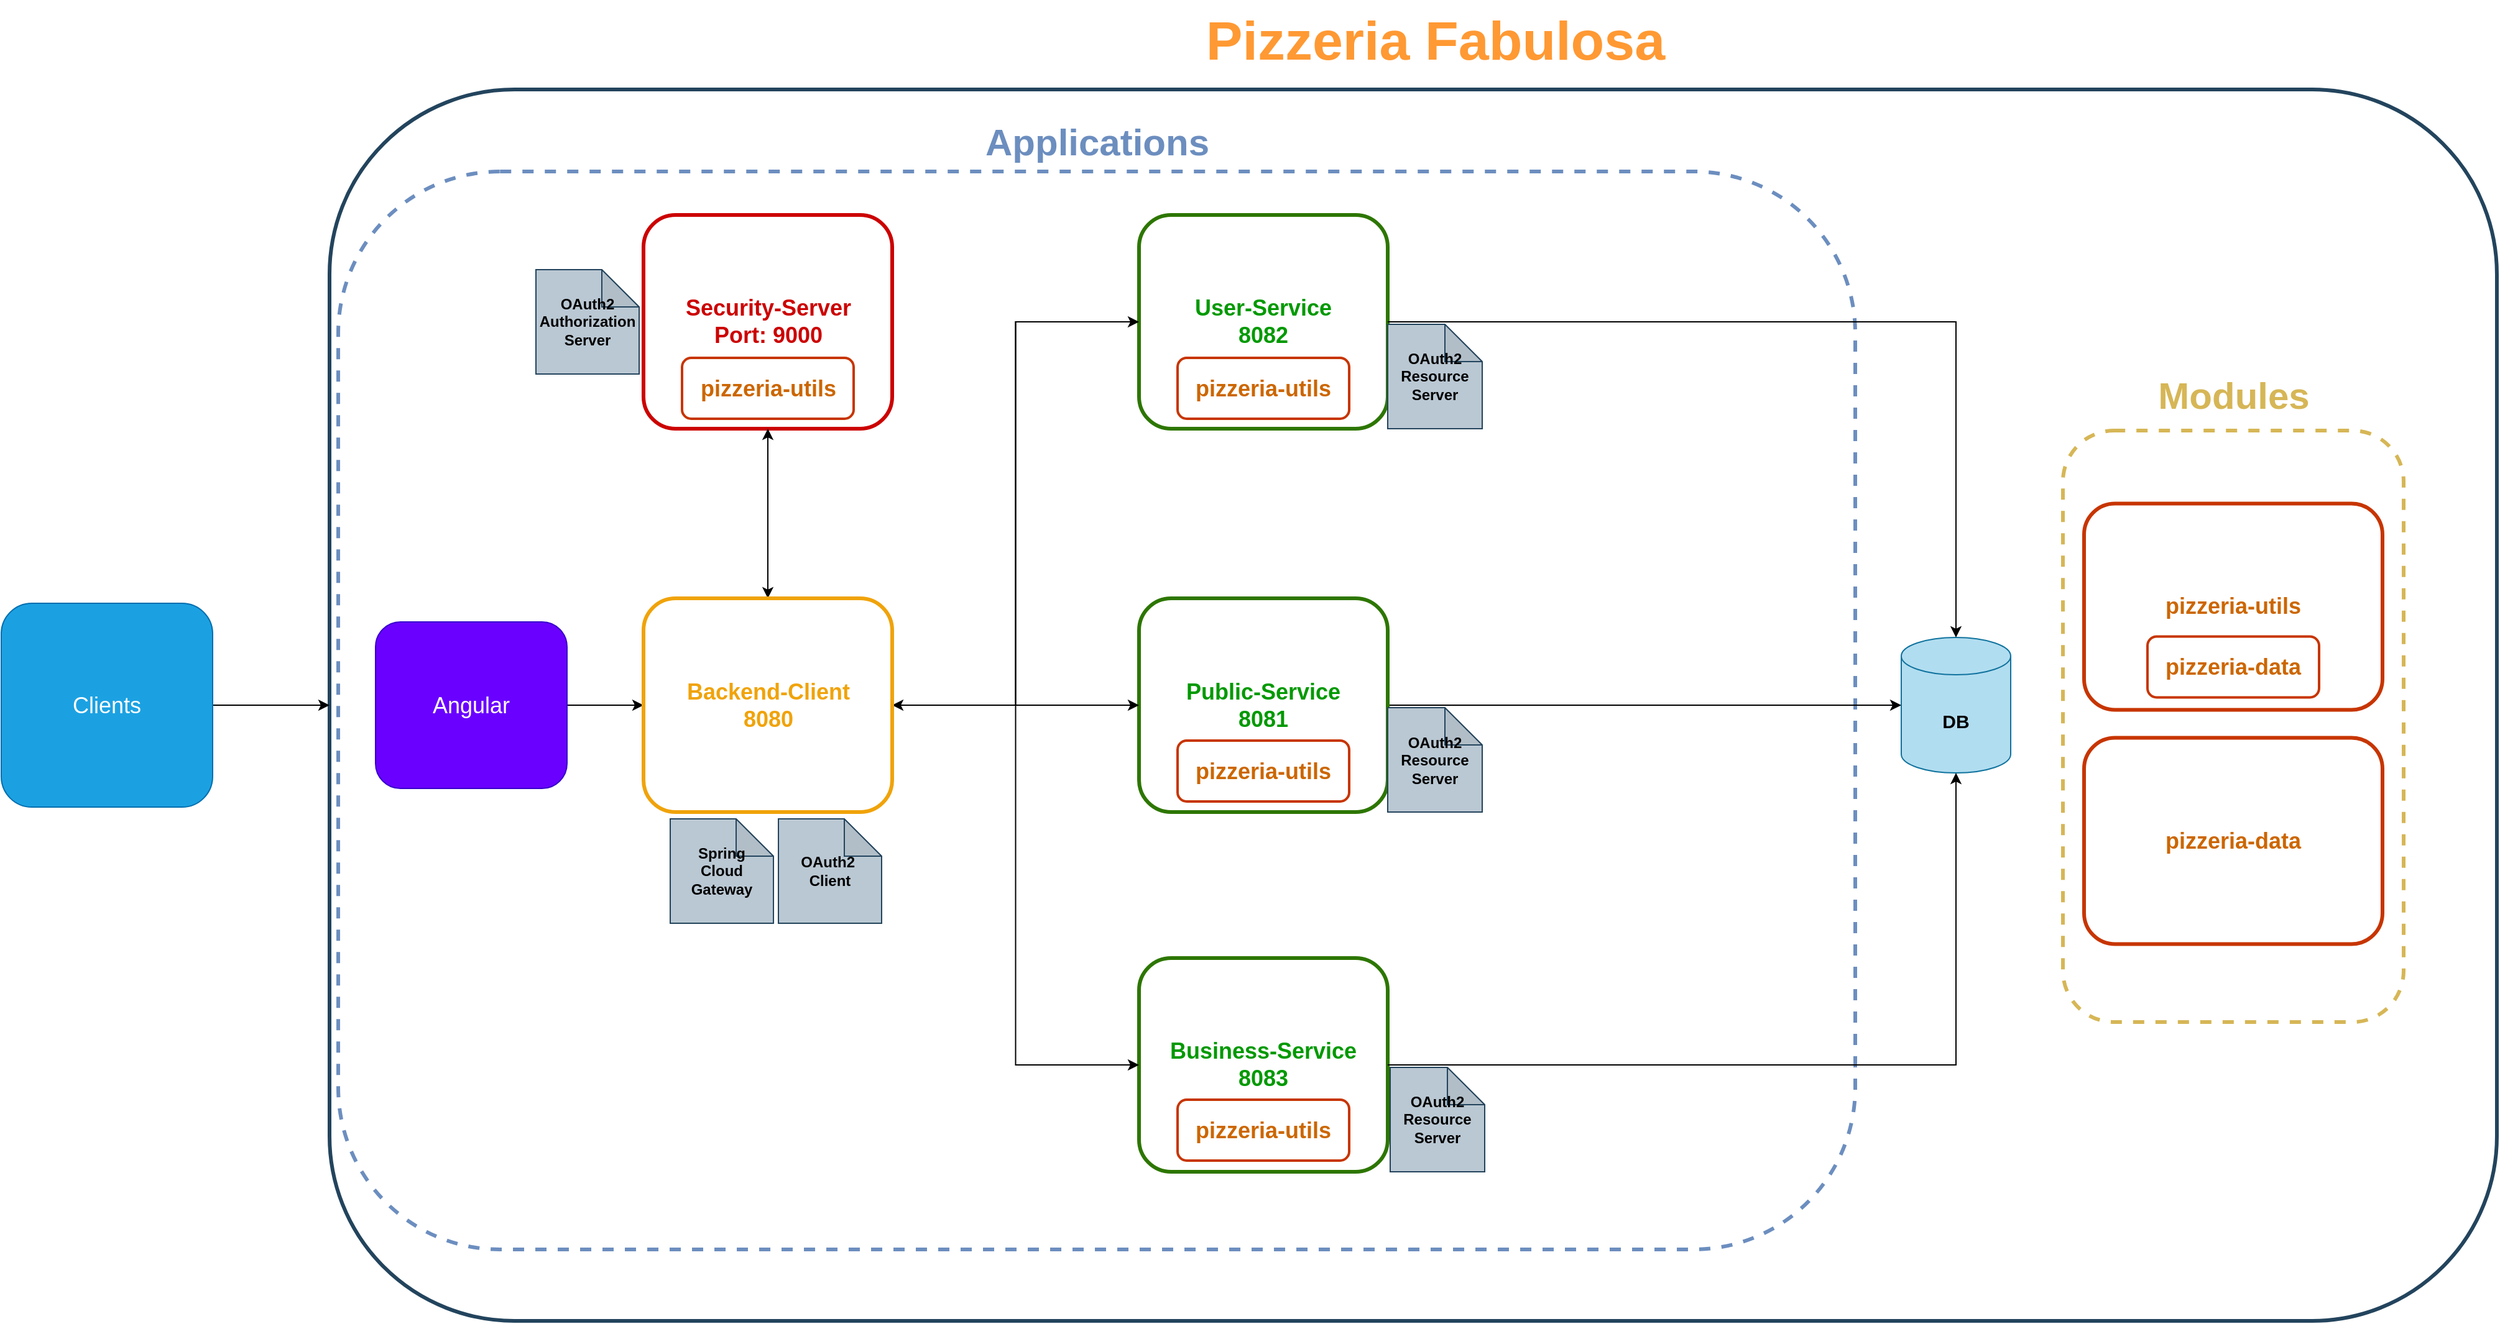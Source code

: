 <mxfile version="26.1.1">
  <diagram name="Page-1" id="3o23iebmpu_T5EfCiTYN">
    <mxGraphModel dx="983" dy="462" grid="0" gridSize="10" guides="1" tooltips="1" connect="1" arrows="1" fold="1" page="0" pageScale="1" pageWidth="850" pageHeight="1100" math="0" shadow="0">
      <root>
        <mxCell id="0" />
        <mxCell id="1" parent="0" />
        <mxCell id="lRPGSM-AWQmOnMoJ5bC8-3" value="" style="rounded=1;whiteSpace=wrap;html=1;fillColor=none;strokeColor=#23445d;strokeWidth=3;" parent="1" vertex="1">
          <mxGeometry x="1523" y="1083" width="1743" height="991" as="geometry" />
        </mxCell>
        <mxCell id="RIbkW-XSGr7DU9-ZeMVG-14" value="" style="rounded=1;whiteSpace=wrap;html=1;fillColor=none;strokeColor=#6c8ebf;strokeWidth=3;dashed=1;" vertex="1" parent="1">
          <mxGeometry x="1530" y="1149" width="1220" height="867.5" as="geometry" />
        </mxCell>
        <mxCell id="RIbkW-XSGr7DU9-ZeMVG-29" style="edgeStyle=orthogonalEdgeStyle;rounded=0;orthogonalLoop=1;jettySize=auto;html=1;entryX=0.5;entryY=0;entryDx=0;entryDy=0;" edge="1" parent="1" source="IAOd6I0kj4MynixOwEjw-2" target="RIbkW-XSGr7DU9-ZeMVG-19">
          <mxGeometry relative="1" as="geometry" />
        </mxCell>
        <mxCell id="IAOd6I0kj4MynixOwEjw-2" value="&lt;span style=&quot;font-size: 18px;&quot;&gt;&lt;font style=&quot;color: rgb(204, 0, 0);&quot;&gt;&lt;b&gt;Security-Server&lt;br&gt;Port: 9000&lt;/b&gt;&lt;/font&gt;&lt;/span&gt;" style="rounded=1;whiteSpace=wrap;html=1;fillColor=none;fontColor=#ffffff;strokeColor=#CC0000;strokeWidth=3;" parent="1" vertex="1">
          <mxGeometry x="1775.5" y="1184" width="200" height="172" as="geometry" />
        </mxCell>
        <mxCell id="RIbkW-XSGr7DU9-ZeMVG-22" style="edgeStyle=orthogonalEdgeStyle;rounded=0;orthogonalLoop=1;jettySize=auto;html=1;" edge="1" parent="1" source="IAOd6I0kj4MynixOwEjw-24" target="RIbkW-XSGr7DU9-ZeMVG-19">
          <mxGeometry relative="1" as="geometry" />
        </mxCell>
        <mxCell id="IAOd6I0kj4MynixOwEjw-24" value="&lt;span style=&quot;font-size: 18px;&quot;&gt;Angular&lt;/span&gt;" style="rounded=1;whiteSpace=wrap;html=1;fillColor=#6a00ff;fontColor=#ffffff;strokeColor=#3700CC;fillStyle=auto;" parent="1" vertex="1">
          <mxGeometry x="1560" y="1511.5" width="154" height="134" as="geometry" />
        </mxCell>
        <mxCell id="yVy3s5nq3EgPe8riAWPh-8" value="&lt;span style=&quot;font-size: 15px;&quot;&gt;&lt;b&gt;DB&lt;/b&gt;&lt;/span&gt;" style="shape=cylinder3;whiteSpace=wrap;html=1;boundedLbl=1;backgroundOutline=1;size=15;fillColor=#b1ddf0;strokeColor=#10739e;" parent="1" vertex="1">
          <mxGeometry x="2787" y="1524" width="88" height="109" as="geometry" />
        </mxCell>
        <mxCell id="RIbkW-XSGr7DU9-ZeMVG-3" style="edgeStyle=orthogonalEdgeStyle;rounded=0;orthogonalLoop=1;jettySize=auto;html=1;entryX=0;entryY=0.5;entryDx=0;entryDy=0;" edge="1" parent="1" source="lRPGSM-AWQmOnMoJ5bC8-1" target="lRPGSM-AWQmOnMoJ5bC8-3">
          <mxGeometry relative="1" as="geometry" />
        </mxCell>
        <mxCell id="lRPGSM-AWQmOnMoJ5bC8-1" value="&lt;span style=&quot;font-size: 18px;&quot;&gt;Clients&lt;/span&gt;" style="rounded=1;whiteSpace=wrap;html=1;fillColor=#1ba1e2;fontColor=#ffffff;strokeColor=#006EAF;" parent="1" vertex="1">
          <mxGeometry x="1259" y="1496.5" width="170" height="164" as="geometry" />
        </mxCell>
        <mxCell id="RIbkW-XSGr7DU9-ZeMVG-27" style="edgeStyle=orthogonalEdgeStyle;rounded=0;orthogonalLoop=1;jettySize=auto;html=1;entryX=1;entryY=0.5;entryDx=0;entryDy=0;" edge="1" parent="1" source="lRPGSM-AWQmOnMoJ5bC8-6" target="RIbkW-XSGr7DU9-ZeMVG-19">
          <mxGeometry relative="1" as="geometry" />
        </mxCell>
        <mxCell id="lRPGSM-AWQmOnMoJ5bC8-6" value="&lt;font style=&quot;color: rgb(0, 153, 0);&quot;&gt;&lt;span style=&quot;font-size: 18px;&quot;&gt;&lt;b style=&quot;&quot;&gt;User-Service&lt;/b&gt;&lt;/span&gt;&lt;/font&gt;&lt;div&gt;&lt;font color=&quot;#009900&quot;&gt;&lt;span style=&quot;font-size: 18px;&quot;&gt;&lt;b&gt;8082&lt;/b&gt;&lt;/span&gt;&lt;/font&gt;&lt;/div&gt;" style="rounded=1;whiteSpace=wrap;html=1;fillColor=none;fontColor=#ffffff;strokeColor=#2D7600;strokeWidth=3;" parent="1" vertex="1">
          <mxGeometry x="2174" y="1184" width="200" height="172" as="geometry" />
        </mxCell>
        <mxCell id="lRPGSM-AWQmOnMoJ5bC8-7" value="&lt;font style=&quot;color: rgb(0, 153, 0);&quot;&gt;&lt;span style=&quot;font-size: 18px;&quot;&gt;&lt;b style=&quot;&quot;&gt;Business-Service&lt;/b&gt;&lt;/span&gt;&lt;/font&gt;&lt;div&gt;&lt;font style=&quot;color: rgb(0, 153, 0);&quot;&gt;&lt;span style=&quot;font-size: 18px;&quot;&gt;&lt;b style=&quot;&quot;&gt;8083&lt;/b&gt;&lt;/span&gt;&lt;/font&gt;&lt;/div&gt;" style="rounded=1;whiteSpace=wrap;html=1;fillColor=none;fontColor=#ffffff;strokeColor=#2D7600;strokeWidth=3;" parent="1" vertex="1">
          <mxGeometry x="2174" y="1782" width="200" height="172" as="geometry" />
        </mxCell>
        <mxCell id="lRPGSM-AWQmOnMoJ5bC8-29" style="edgeStyle=orthogonalEdgeStyle;rounded=0;orthogonalLoop=1;jettySize=auto;html=1;" parent="1" source="lRPGSM-AWQmOnMoJ5bC8-8" target="yVy3s5nq3EgPe8riAWPh-8" edge="1">
          <mxGeometry relative="1" as="geometry" />
        </mxCell>
        <mxCell id="lRPGSM-AWQmOnMoJ5bC8-8" value="&lt;font style=&quot;color: rgb(0, 153, 0);&quot;&gt;&lt;span style=&quot;font-size: 18px;&quot;&gt;&lt;b style=&quot;&quot;&gt;Public-Service&lt;/b&gt;&lt;/span&gt;&lt;/font&gt;&lt;div&gt;&lt;b style=&quot;font-size: 18px; color: rgb(0, 153, 0); background-color: transparent;&quot;&gt;8081&lt;/b&gt;&lt;/div&gt;" style="rounded=1;whiteSpace=wrap;html=1;fillColor=none;fontColor=#ffffff;strokeColor=#2D7600;strokeWidth=3;" parent="1" vertex="1">
          <mxGeometry x="2174" y="1492.5" width="200" height="172" as="geometry" />
        </mxCell>
        <mxCell id="lRPGSM-AWQmOnMoJ5bC8-10" value="&lt;b&gt;OAuth2 Resource Server&lt;/b&gt;" style="shape=note;whiteSpace=wrap;html=1;backgroundOutline=1;darkOpacity=0.05;fillColor=#bac8d3;strokeColor=#23445d;fillStyle=auto;" parent="1" vertex="1">
          <mxGeometry x="2374" y="1272" width="76" height="84" as="geometry" />
        </mxCell>
        <mxCell id="lRPGSM-AWQmOnMoJ5bC8-11" value="&lt;b&gt;OAuth2 Resource Server&lt;/b&gt;" style="shape=note;whiteSpace=wrap;html=1;backgroundOutline=1;darkOpacity=0.05;fillColor=#bac8d3;strokeColor=#23445d;fillStyle=auto;" parent="1" vertex="1">
          <mxGeometry x="2374" y="1580.5" width="76" height="84" as="geometry" />
        </mxCell>
        <mxCell id="lRPGSM-AWQmOnMoJ5bC8-12" value="&lt;b&gt;OAuth2 Resource Server&lt;/b&gt;" style="shape=note;whiteSpace=wrap;html=1;backgroundOutline=1;darkOpacity=0.05;fillColor=#bac8d3;strokeColor=#23445d;fillStyle=auto;" parent="1" vertex="1">
          <mxGeometry x="2376" y="1870" width="76" height="84" as="geometry" />
        </mxCell>
        <mxCell id="lRPGSM-AWQmOnMoJ5bC8-13" value="&lt;b&gt;OAuth2 Authorization Server&lt;/b&gt;" style="shape=note;whiteSpace=wrap;html=1;backgroundOutline=1;darkOpacity=0.05;fillColor=#bac8d3;strokeColor=#23445d;fillStyle=auto;" parent="1" vertex="1">
          <mxGeometry x="1689" y="1228" width="83" height="84" as="geometry" />
        </mxCell>
        <mxCell id="lRPGSM-AWQmOnMoJ5bC8-15" value="&lt;b&gt;Spring&lt;/b&gt;&lt;div&gt;&lt;b&gt;Cloud&lt;/b&gt;&lt;/div&gt;&lt;div&gt;&lt;b&gt;Gateway&lt;/b&gt;&lt;/div&gt;" style="shape=note;whiteSpace=wrap;html=1;backgroundOutline=1;darkOpacity=0.05;fillColor=#bac8d3;strokeColor=#23445d;fillStyle=auto;" parent="1" vertex="1">
          <mxGeometry x="1797" y="1670" width="83" height="84" as="geometry" />
        </mxCell>
        <mxCell id="lRPGSM-AWQmOnMoJ5bC8-17" value="&lt;b&gt;OAuth2&amp;nbsp;&lt;/b&gt;&lt;div&gt;&lt;b&gt;Client&lt;/b&gt;&lt;/div&gt;" style="shape=note;whiteSpace=wrap;html=1;backgroundOutline=1;darkOpacity=0.05;fillColor=#bac8d3;strokeColor=#23445d;fillStyle=auto;" parent="1" vertex="1">
          <mxGeometry x="1884" y="1670" width="83" height="84" as="geometry" />
        </mxCell>
        <mxCell id="lRPGSM-AWQmOnMoJ5bC8-28" style="edgeStyle=orthogonalEdgeStyle;rounded=0;orthogonalLoop=1;jettySize=auto;html=1;entryX=0.5;entryY=0;entryDx=0;entryDy=0;entryPerimeter=0;" parent="1" source="lRPGSM-AWQmOnMoJ5bC8-6" target="yVy3s5nq3EgPe8riAWPh-8" edge="1">
          <mxGeometry relative="1" as="geometry" />
        </mxCell>
        <mxCell id="lRPGSM-AWQmOnMoJ5bC8-32" style="edgeStyle=orthogonalEdgeStyle;rounded=0;orthogonalLoop=1;jettySize=auto;html=1;entryX=0.5;entryY=1;entryDx=0;entryDy=0;entryPerimeter=0;" parent="1" source="lRPGSM-AWQmOnMoJ5bC8-7" target="yVy3s5nq3EgPe8riAWPh-8" edge="1">
          <mxGeometry relative="1" as="geometry" />
        </mxCell>
        <mxCell id="lRPGSM-AWQmOnMoJ5bC8-33" value="&lt;font&gt;Pizzeria Fabulosa&lt;/font&gt;" style="text;html=1;align=center;verticalAlign=middle;resizable=0;points=[];autosize=1;strokeColor=none;fillColor=none;fontStyle=1;fontColor=#FF9933;fontSize=44;" parent="1" vertex="1">
          <mxGeometry x="2228" y="1011" width="368" height="65" as="geometry" />
        </mxCell>
        <mxCell id="RIbkW-XSGr7DU9-ZeMVG-5" value="&lt;font style=&quot;font-size: 18px;&quot;&gt;&lt;font style=&quot;color: rgb(204, 102, 0);&quot;&gt;&lt;b style=&quot;line-height: 100%;&quot;&gt;pizzeria-utils&lt;/b&gt;&lt;/font&gt;&lt;br&gt;&lt;/font&gt;" style="rounded=1;whiteSpace=wrap;html=1;fillColor=none;fontColor=#000000;strokeColor=#C73500;strokeWidth=3;" vertex="1" parent="1">
          <mxGeometry x="2934" y="1416.25" width="240" height="166" as="geometry" />
        </mxCell>
        <mxCell id="RIbkW-XSGr7DU9-ZeMVG-6" value="&lt;font style=&quot;font-size: 18px;&quot;&gt;&lt;font style=&quot;color: rgb(204, 102, 0);&quot;&gt;&lt;b style=&quot;&quot;&gt;pizzeria-data&lt;/b&gt;&lt;/font&gt;&lt;br&gt;&lt;/font&gt;" style="rounded=1;whiteSpace=wrap;html=1;fillColor=none;fontColor=#000000;strokeColor=#C73500;strokeWidth=2;" vertex="1" parent="1">
          <mxGeometry x="2985" y="1523.25" width="138" height="49" as="geometry" />
        </mxCell>
        <mxCell id="RIbkW-XSGr7DU9-ZeMVG-8" value="&lt;font style=&quot;font-size: 18px;&quot;&gt;&lt;font style=&quot;color: rgb(204, 102, 0);&quot;&gt;&lt;b style=&quot;line-height: 100%;&quot;&gt;pizzeria-data&lt;/b&gt;&lt;/font&gt;&lt;br&gt;&lt;/font&gt;" style="rounded=1;whiteSpace=wrap;html=1;fillColor=none;fontColor=#000000;strokeColor=#C73500;strokeWidth=3;" vertex="1" parent="1">
          <mxGeometry x="2934" y="1604.75" width="240" height="166" as="geometry" />
        </mxCell>
        <mxCell id="RIbkW-XSGr7DU9-ZeMVG-9" value="&lt;font style=&quot;font-size: 18px;&quot;&gt;&lt;font style=&quot;color: rgb(204, 102, 0);&quot;&gt;&lt;b style=&quot;&quot;&gt;pizzeria-utils&lt;/b&gt;&lt;/font&gt;&lt;br&gt;&lt;/font&gt;" style="rounded=1;whiteSpace=wrap;html=1;fillColor=none;fontColor=#000000;strokeColor=#C73500;strokeWidth=2;" vertex="1" parent="1">
          <mxGeometry x="2205" y="1299" width="138" height="49" as="geometry" />
        </mxCell>
        <mxCell id="RIbkW-XSGr7DU9-ZeMVG-11" value="&lt;font style=&quot;font-size: 18px;&quot;&gt;&lt;font style=&quot;color: rgb(204, 102, 0);&quot;&gt;&lt;b style=&quot;&quot;&gt;pizzeria-utils&lt;/b&gt;&lt;/font&gt;&lt;br&gt;&lt;/font&gt;" style="rounded=1;whiteSpace=wrap;html=1;fillColor=none;fontColor=#000000;strokeColor=#C73500;strokeWidth=2;" vertex="1" parent="1">
          <mxGeometry x="2205" y="1607" width="138" height="49" as="geometry" />
        </mxCell>
        <mxCell id="RIbkW-XSGr7DU9-ZeMVG-12" value="&lt;font style=&quot;font-size: 18px;&quot;&gt;&lt;font style=&quot;color: rgb(204, 102, 0);&quot;&gt;&lt;b style=&quot;&quot;&gt;pizzeria-utils&lt;/b&gt;&lt;/font&gt;&lt;br&gt;&lt;/font&gt;" style="rounded=1;whiteSpace=wrap;html=1;fillColor=none;fontColor=#000000;strokeColor=#C73500;strokeWidth=2;" vertex="1" parent="1">
          <mxGeometry x="2205" y="1896" width="138" height="49" as="geometry" />
        </mxCell>
        <mxCell id="RIbkW-XSGr7DU9-ZeMVG-13" value="&lt;font style=&quot;font-size: 18px;&quot;&gt;&lt;font style=&quot;color: rgb(204, 102, 0);&quot;&gt;&lt;b style=&quot;&quot;&gt;pizzeria-utils&lt;/b&gt;&lt;/font&gt;&lt;br&gt;&lt;/font&gt;" style="rounded=1;whiteSpace=wrap;html=1;fillColor=none;fontColor=#000000;strokeColor=#C73500;strokeWidth=2;" vertex="1" parent="1">
          <mxGeometry x="1806.5" y="1299" width="138" height="49" as="geometry" />
        </mxCell>
        <mxCell id="RIbkW-XSGr7DU9-ZeMVG-16" value="" style="rounded=1;whiteSpace=wrap;html=1;fillColor=none;strokeColor=#d6b656;strokeWidth=3;dashed=1;" vertex="1" parent="1">
          <mxGeometry x="2917" y="1357.5" width="274" height="476" as="geometry" />
        </mxCell>
        <mxCell id="RIbkW-XSGr7DU9-ZeMVG-17" value="&lt;font style=&quot;font-size: 30px;&quot;&gt;Modules&lt;/font&gt;" style="text;html=1;align=center;verticalAlign=middle;resizable=0;points=[];autosize=1;strokeColor=none;fillColor=none;fontStyle=1;fontColor=#D6B656;fontSize=44;" vertex="1" parent="1">
          <mxGeometry x="2988.5" y="1292.5" width="131" height="65" as="geometry" />
        </mxCell>
        <mxCell id="RIbkW-XSGr7DU9-ZeMVG-18" value="&lt;font style=&quot;font-size: 30px; color: rgb(108, 142, 191);&quot;&gt;Applications&lt;/font&gt;" style="text;html=1;align=center;verticalAlign=middle;resizable=0;points=[];autosize=1;strokeColor=none;fillColor=none;fontStyle=1;fontColor=#FF9933;fontSize=44;" vertex="1" parent="1">
          <mxGeometry x="2050" y="1088" width="180" height="65" as="geometry" />
        </mxCell>
        <mxCell id="RIbkW-XSGr7DU9-ZeMVG-23" style="edgeStyle=orthogonalEdgeStyle;rounded=0;orthogonalLoop=1;jettySize=auto;html=1;" edge="1" parent="1" source="RIbkW-XSGr7DU9-ZeMVG-19" target="lRPGSM-AWQmOnMoJ5bC8-8">
          <mxGeometry relative="1" as="geometry" />
        </mxCell>
        <mxCell id="RIbkW-XSGr7DU9-ZeMVG-24" style="edgeStyle=orthogonalEdgeStyle;rounded=0;orthogonalLoop=1;jettySize=auto;html=1;entryX=0;entryY=0.5;entryDx=0;entryDy=0;" edge="1" parent="1" source="RIbkW-XSGr7DU9-ZeMVG-19" target="lRPGSM-AWQmOnMoJ5bC8-6">
          <mxGeometry relative="1" as="geometry" />
        </mxCell>
        <mxCell id="RIbkW-XSGr7DU9-ZeMVG-25" style="edgeStyle=orthogonalEdgeStyle;rounded=0;orthogonalLoop=1;jettySize=auto;html=1;entryX=0;entryY=0.5;entryDx=0;entryDy=0;" edge="1" parent="1" source="RIbkW-XSGr7DU9-ZeMVG-19" target="lRPGSM-AWQmOnMoJ5bC8-7">
          <mxGeometry relative="1" as="geometry" />
        </mxCell>
        <mxCell id="RIbkW-XSGr7DU9-ZeMVG-28" style="edgeStyle=orthogonalEdgeStyle;rounded=0;orthogonalLoop=1;jettySize=auto;html=1;entryX=0.5;entryY=1;entryDx=0;entryDy=0;" edge="1" parent="1" source="RIbkW-XSGr7DU9-ZeMVG-19" target="IAOd6I0kj4MynixOwEjw-2">
          <mxGeometry relative="1" as="geometry" />
        </mxCell>
        <mxCell id="RIbkW-XSGr7DU9-ZeMVG-19" value="&lt;font color=&quot;#f0a30a&quot;&gt;&lt;span style=&quot;font-size: 18px;&quot;&gt;&lt;b&gt;Backend-Client&lt;br&gt;8080&lt;/b&gt;&lt;/span&gt;&lt;/font&gt;" style="rounded=1;whiteSpace=wrap;html=1;fillColor=none;fontColor=#ffffff;strokeColor=#F0A30A;strokeWidth=3;" vertex="1" parent="1">
          <mxGeometry x="1775.5" y="1492.5" width="200" height="172" as="geometry" />
        </mxCell>
      </root>
    </mxGraphModel>
  </diagram>
</mxfile>
